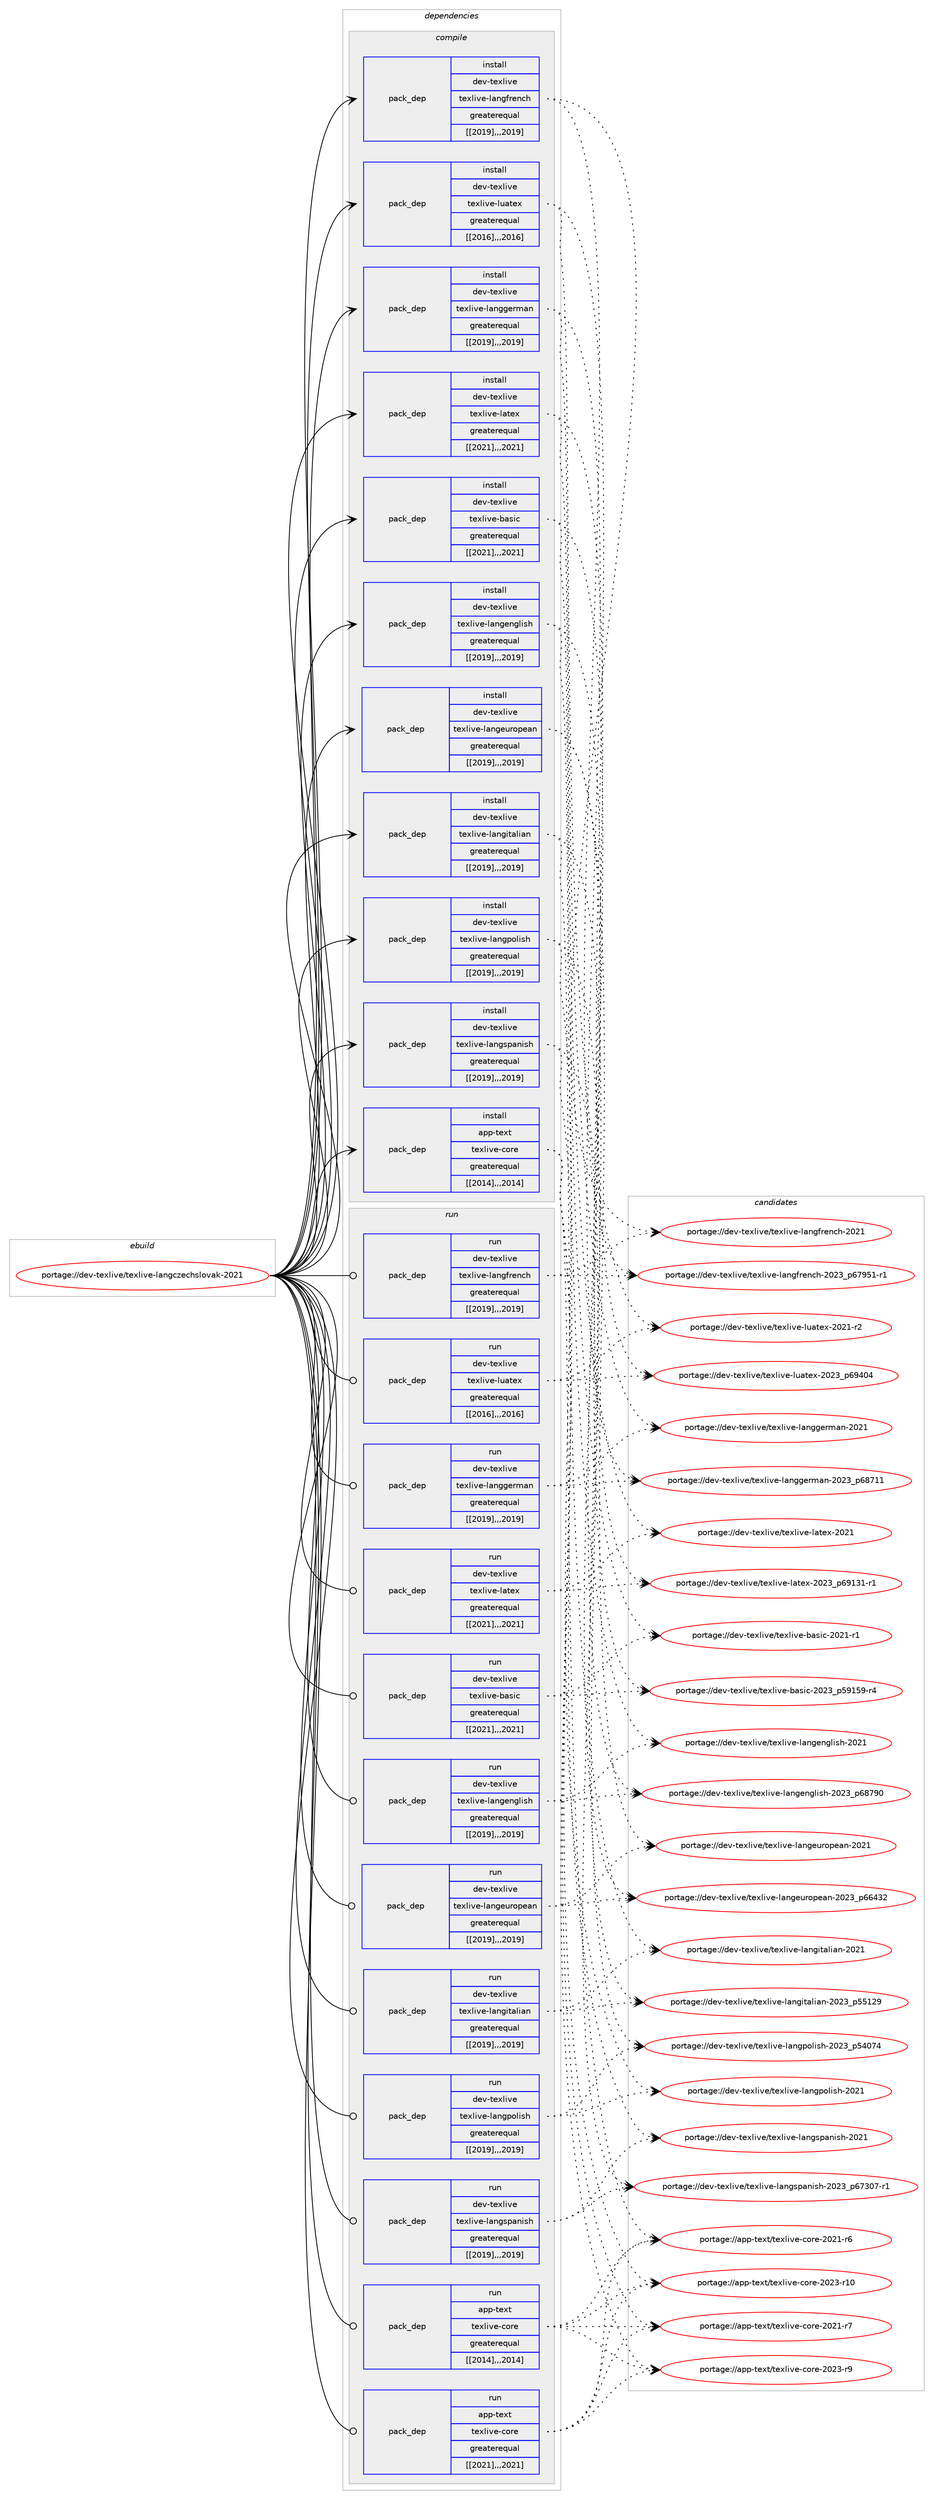 digraph prolog {

# *************
# Graph options
# *************

newrank=true;
concentrate=true;
compound=true;
graph [rankdir=LR,fontname=Helvetica,fontsize=10,ranksep=1.5];#, ranksep=2.5, nodesep=0.2];
edge  [arrowhead=vee];
node  [fontname=Helvetica,fontsize=10];

# **********
# The ebuild
# **********

subgraph cluster_leftcol {
color=gray;
label=<<i>ebuild</i>>;
id [label="portage://dev-texlive/texlive-langczechslovak-2021", color=red, width=4, href="../dev-texlive/texlive-langczechslovak-2021.svg"];
}

# ****************
# The dependencies
# ****************

subgraph cluster_midcol {
color=gray;
label=<<i>dependencies</i>>;
subgraph cluster_compile {
fillcolor="#eeeeee";
style=filled;
label=<<i>compile</i>>;
subgraph pack151362 {
dependency213638 [label=<<TABLE BORDER="0" CELLBORDER="1" CELLSPACING="0" CELLPADDING="4" WIDTH="220"><TR><TD ROWSPAN="6" CELLPADDING="30">pack_dep</TD></TR><TR><TD WIDTH="110">install</TD></TR><TR><TD>app-text</TD></TR><TR><TD>texlive-core</TD></TR><TR><TD>greaterequal</TD></TR><TR><TD>[[2014],,,2014]</TD></TR></TABLE>>, shape=none, color=blue];
}
id:e -> dependency213638:w [weight=20,style="solid",arrowhead="vee"];
subgraph pack151363 {
dependency213639 [label=<<TABLE BORDER="0" CELLBORDER="1" CELLSPACING="0" CELLPADDING="4" WIDTH="220"><TR><TD ROWSPAN="6" CELLPADDING="30">pack_dep</TD></TR><TR><TD WIDTH="110">install</TD></TR><TR><TD>dev-texlive</TD></TR><TR><TD>texlive-basic</TD></TR><TR><TD>greaterequal</TD></TR><TR><TD>[[2021],,,2021]</TD></TR></TABLE>>, shape=none, color=blue];
}
id:e -> dependency213639:w [weight=20,style="solid",arrowhead="vee"];
subgraph pack151364 {
dependency213640 [label=<<TABLE BORDER="0" CELLBORDER="1" CELLSPACING="0" CELLPADDING="4" WIDTH="220"><TR><TD ROWSPAN="6" CELLPADDING="30">pack_dep</TD></TR><TR><TD WIDTH="110">install</TD></TR><TR><TD>dev-texlive</TD></TR><TR><TD>texlive-langenglish</TD></TR><TR><TD>greaterequal</TD></TR><TR><TD>[[2019],,,2019]</TD></TR></TABLE>>, shape=none, color=blue];
}
id:e -> dependency213640:w [weight=20,style="solid",arrowhead="vee"];
subgraph pack151365 {
dependency213641 [label=<<TABLE BORDER="0" CELLBORDER="1" CELLSPACING="0" CELLPADDING="4" WIDTH="220"><TR><TD ROWSPAN="6" CELLPADDING="30">pack_dep</TD></TR><TR><TD WIDTH="110">install</TD></TR><TR><TD>dev-texlive</TD></TR><TR><TD>texlive-langeuropean</TD></TR><TR><TD>greaterequal</TD></TR><TR><TD>[[2019],,,2019]</TD></TR></TABLE>>, shape=none, color=blue];
}
id:e -> dependency213641:w [weight=20,style="solid",arrowhead="vee"];
subgraph pack151366 {
dependency213642 [label=<<TABLE BORDER="0" CELLBORDER="1" CELLSPACING="0" CELLPADDING="4" WIDTH="220"><TR><TD ROWSPAN="6" CELLPADDING="30">pack_dep</TD></TR><TR><TD WIDTH="110">install</TD></TR><TR><TD>dev-texlive</TD></TR><TR><TD>texlive-langfrench</TD></TR><TR><TD>greaterequal</TD></TR><TR><TD>[[2019],,,2019]</TD></TR></TABLE>>, shape=none, color=blue];
}
id:e -> dependency213642:w [weight=20,style="solid",arrowhead="vee"];
subgraph pack151367 {
dependency213643 [label=<<TABLE BORDER="0" CELLBORDER="1" CELLSPACING="0" CELLPADDING="4" WIDTH="220"><TR><TD ROWSPAN="6" CELLPADDING="30">pack_dep</TD></TR><TR><TD WIDTH="110">install</TD></TR><TR><TD>dev-texlive</TD></TR><TR><TD>texlive-langgerman</TD></TR><TR><TD>greaterequal</TD></TR><TR><TD>[[2019],,,2019]</TD></TR></TABLE>>, shape=none, color=blue];
}
id:e -> dependency213643:w [weight=20,style="solid",arrowhead="vee"];
subgraph pack151368 {
dependency213644 [label=<<TABLE BORDER="0" CELLBORDER="1" CELLSPACING="0" CELLPADDING="4" WIDTH="220"><TR><TD ROWSPAN="6" CELLPADDING="30">pack_dep</TD></TR><TR><TD WIDTH="110">install</TD></TR><TR><TD>dev-texlive</TD></TR><TR><TD>texlive-langitalian</TD></TR><TR><TD>greaterequal</TD></TR><TR><TD>[[2019],,,2019]</TD></TR></TABLE>>, shape=none, color=blue];
}
id:e -> dependency213644:w [weight=20,style="solid",arrowhead="vee"];
subgraph pack151369 {
dependency213645 [label=<<TABLE BORDER="0" CELLBORDER="1" CELLSPACING="0" CELLPADDING="4" WIDTH="220"><TR><TD ROWSPAN="6" CELLPADDING="30">pack_dep</TD></TR><TR><TD WIDTH="110">install</TD></TR><TR><TD>dev-texlive</TD></TR><TR><TD>texlive-langpolish</TD></TR><TR><TD>greaterequal</TD></TR><TR><TD>[[2019],,,2019]</TD></TR></TABLE>>, shape=none, color=blue];
}
id:e -> dependency213645:w [weight=20,style="solid",arrowhead="vee"];
subgraph pack151370 {
dependency213646 [label=<<TABLE BORDER="0" CELLBORDER="1" CELLSPACING="0" CELLPADDING="4" WIDTH="220"><TR><TD ROWSPAN="6" CELLPADDING="30">pack_dep</TD></TR><TR><TD WIDTH="110">install</TD></TR><TR><TD>dev-texlive</TD></TR><TR><TD>texlive-langspanish</TD></TR><TR><TD>greaterequal</TD></TR><TR><TD>[[2019],,,2019]</TD></TR></TABLE>>, shape=none, color=blue];
}
id:e -> dependency213646:w [weight=20,style="solid",arrowhead="vee"];
subgraph pack151371 {
dependency213647 [label=<<TABLE BORDER="0" CELLBORDER="1" CELLSPACING="0" CELLPADDING="4" WIDTH="220"><TR><TD ROWSPAN="6" CELLPADDING="30">pack_dep</TD></TR><TR><TD WIDTH="110">install</TD></TR><TR><TD>dev-texlive</TD></TR><TR><TD>texlive-latex</TD></TR><TR><TD>greaterequal</TD></TR><TR><TD>[[2021],,,2021]</TD></TR></TABLE>>, shape=none, color=blue];
}
id:e -> dependency213647:w [weight=20,style="solid",arrowhead="vee"];
subgraph pack151372 {
dependency213648 [label=<<TABLE BORDER="0" CELLBORDER="1" CELLSPACING="0" CELLPADDING="4" WIDTH="220"><TR><TD ROWSPAN="6" CELLPADDING="30">pack_dep</TD></TR><TR><TD WIDTH="110">install</TD></TR><TR><TD>dev-texlive</TD></TR><TR><TD>texlive-luatex</TD></TR><TR><TD>greaterequal</TD></TR><TR><TD>[[2016],,,2016]</TD></TR></TABLE>>, shape=none, color=blue];
}
id:e -> dependency213648:w [weight=20,style="solid",arrowhead="vee"];
}
subgraph cluster_compileandrun {
fillcolor="#eeeeee";
style=filled;
label=<<i>compile and run</i>>;
}
subgraph cluster_run {
fillcolor="#eeeeee";
style=filled;
label=<<i>run</i>>;
subgraph pack151373 {
dependency213649 [label=<<TABLE BORDER="0" CELLBORDER="1" CELLSPACING="0" CELLPADDING="4" WIDTH="220"><TR><TD ROWSPAN="6" CELLPADDING="30">pack_dep</TD></TR><TR><TD WIDTH="110">run</TD></TR><TR><TD>app-text</TD></TR><TR><TD>texlive-core</TD></TR><TR><TD>greaterequal</TD></TR><TR><TD>[[2014],,,2014]</TD></TR></TABLE>>, shape=none, color=blue];
}
id:e -> dependency213649:w [weight=20,style="solid",arrowhead="odot"];
subgraph pack151374 {
dependency213650 [label=<<TABLE BORDER="0" CELLBORDER="1" CELLSPACING="0" CELLPADDING="4" WIDTH="220"><TR><TD ROWSPAN="6" CELLPADDING="30">pack_dep</TD></TR><TR><TD WIDTH="110">run</TD></TR><TR><TD>app-text</TD></TR><TR><TD>texlive-core</TD></TR><TR><TD>greaterequal</TD></TR><TR><TD>[[2021],,,2021]</TD></TR></TABLE>>, shape=none, color=blue];
}
id:e -> dependency213650:w [weight=20,style="solid",arrowhead="odot"];
subgraph pack151375 {
dependency213651 [label=<<TABLE BORDER="0" CELLBORDER="1" CELLSPACING="0" CELLPADDING="4" WIDTH="220"><TR><TD ROWSPAN="6" CELLPADDING="30">pack_dep</TD></TR><TR><TD WIDTH="110">run</TD></TR><TR><TD>dev-texlive</TD></TR><TR><TD>texlive-basic</TD></TR><TR><TD>greaterequal</TD></TR><TR><TD>[[2021],,,2021]</TD></TR></TABLE>>, shape=none, color=blue];
}
id:e -> dependency213651:w [weight=20,style="solid",arrowhead="odot"];
subgraph pack151376 {
dependency213652 [label=<<TABLE BORDER="0" CELLBORDER="1" CELLSPACING="0" CELLPADDING="4" WIDTH="220"><TR><TD ROWSPAN="6" CELLPADDING="30">pack_dep</TD></TR><TR><TD WIDTH="110">run</TD></TR><TR><TD>dev-texlive</TD></TR><TR><TD>texlive-langenglish</TD></TR><TR><TD>greaterequal</TD></TR><TR><TD>[[2019],,,2019]</TD></TR></TABLE>>, shape=none, color=blue];
}
id:e -> dependency213652:w [weight=20,style="solid",arrowhead="odot"];
subgraph pack151377 {
dependency213653 [label=<<TABLE BORDER="0" CELLBORDER="1" CELLSPACING="0" CELLPADDING="4" WIDTH="220"><TR><TD ROWSPAN="6" CELLPADDING="30">pack_dep</TD></TR><TR><TD WIDTH="110">run</TD></TR><TR><TD>dev-texlive</TD></TR><TR><TD>texlive-langeuropean</TD></TR><TR><TD>greaterequal</TD></TR><TR><TD>[[2019],,,2019]</TD></TR></TABLE>>, shape=none, color=blue];
}
id:e -> dependency213653:w [weight=20,style="solid",arrowhead="odot"];
subgraph pack151378 {
dependency213654 [label=<<TABLE BORDER="0" CELLBORDER="1" CELLSPACING="0" CELLPADDING="4" WIDTH="220"><TR><TD ROWSPAN="6" CELLPADDING="30">pack_dep</TD></TR><TR><TD WIDTH="110">run</TD></TR><TR><TD>dev-texlive</TD></TR><TR><TD>texlive-langfrench</TD></TR><TR><TD>greaterequal</TD></TR><TR><TD>[[2019],,,2019]</TD></TR></TABLE>>, shape=none, color=blue];
}
id:e -> dependency213654:w [weight=20,style="solid",arrowhead="odot"];
subgraph pack151379 {
dependency213655 [label=<<TABLE BORDER="0" CELLBORDER="1" CELLSPACING="0" CELLPADDING="4" WIDTH="220"><TR><TD ROWSPAN="6" CELLPADDING="30">pack_dep</TD></TR><TR><TD WIDTH="110">run</TD></TR><TR><TD>dev-texlive</TD></TR><TR><TD>texlive-langgerman</TD></TR><TR><TD>greaterequal</TD></TR><TR><TD>[[2019],,,2019]</TD></TR></TABLE>>, shape=none, color=blue];
}
id:e -> dependency213655:w [weight=20,style="solid",arrowhead="odot"];
subgraph pack151380 {
dependency213656 [label=<<TABLE BORDER="0" CELLBORDER="1" CELLSPACING="0" CELLPADDING="4" WIDTH="220"><TR><TD ROWSPAN="6" CELLPADDING="30">pack_dep</TD></TR><TR><TD WIDTH="110">run</TD></TR><TR><TD>dev-texlive</TD></TR><TR><TD>texlive-langitalian</TD></TR><TR><TD>greaterequal</TD></TR><TR><TD>[[2019],,,2019]</TD></TR></TABLE>>, shape=none, color=blue];
}
id:e -> dependency213656:w [weight=20,style="solid",arrowhead="odot"];
subgraph pack151381 {
dependency213657 [label=<<TABLE BORDER="0" CELLBORDER="1" CELLSPACING="0" CELLPADDING="4" WIDTH="220"><TR><TD ROWSPAN="6" CELLPADDING="30">pack_dep</TD></TR><TR><TD WIDTH="110">run</TD></TR><TR><TD>dev-texlive</TD></TR><TR><TD>texlive-langpolish</TD></TR><TR><TD>greaterequal</TD></TR><TR><TD>[[2019],,,2019]</TD></TR></TABLE>>, shape=none, color=blue];
}
id:e -> dependency213657:w [weight=20,style="solid",arrowhead="odot"];
subgraph pack151382 {
dependency213658 [label=<<TABLE BORDER="0" CELLBORDER="1" CELLSPACING="0" CELLPADDING="4" WIDTH="220"><TR><TD ROWSPAN="6" CELLPADDING="30">pack_dep</TD></TR><TR><TD WIDTH="110">run</TD></TR><TR><TD>dev-texlive</TD></TR><TR><TD>texlive-langspanish</TD></TR><TR><TD>greaterequal</TD></TR><TR><TD>[[2019],,,2019]</TD></TR></TABLE>>, shape=none, color=blue];
}
id:e -> dependency213658:w [weight=20,style="solid",arrowhead="odot"];
subgraph pack151383 {
dependency213659 [label=<<TABLE BORDER="0" CELLBORDER="1" CELLSPACING="0" CELLPADDING="4" WIDTH="220"><TR><TD ROWSPAN="6" CELLPADDING="30">pack_dep</TD></TR><TR><TD WIDTH="110">run</TD></TR><TR><TD>dev-texlive</TD></TR><TR><TD>texlive-latex</TD></TR><TR><TD>greaterequal</TD></TR><TR><TD>[[2021],,,2021]</TD></TR></TABLE>>, shape=none, color=blue];
}
id:e -> dependency213659:w [weight=20,style="solid",arrowhead="odot"];
subgraph pack151384 {
dependency213660 [label=<<TABLE BORDER="0" CELLBORDER="1" CELLSPACING="0" CELLPADDING="4" WIDTH="220"><TR><TD ROWSPAN="6" CELLPADDING="30">pack_dep</TD></TR><TR><TD WIDTH="110">run</TD></TR><TR><TD>dev-texlive</TD></TR><TR><TD>texlive-luatex</TD></TR><TR><TD>greaterequal</TD></TR><TR><TD>[[2016],,,2016]</TD></TR></TABLE>>, shape=none, color=blue];
}
id:e -> dependency213660:w [weight=20,style="solid",arrowhead="odot"];
}
}

# **************
# The candidates
# **************

subgraph cluster_choices {
rank=same;
color=gray;
label=<<i>candidates</i>>;

subgraph choice151362 {
color=black;
nodesep=1;
choice971121124511610112011647116101120108105118101459911111410145504850514511457 [label="portage://app-text/texlive-core-2023-r9", color=red, width=4,href="../app-text/texlive-core-2023-r9.svg"];
choice97112112451161011201164711610112010810511810145991111141014550485051451144948 [label="portage://app-text/texlive-core-2023-r10", color=red, width=4,href="../app-text/texlive-core-2023-r10.svg"];
choice971121124511610112011647116101120108105118101459911111410145504850494511455 [label="portage://app-text/texlive-core-2021-r7", color=red, width=4,href="../app-text/texlive-core-2021-r7.svg"];
choice971121124511610112011647116101120108105118101459911111410145504850494511454 [label="portage://app-text/texlive-core-2021-r6", color=red, width=4,href="../app-text/texlive-core-2021-r6.svg"];
dependency213638:e -> choice971121124511610112011647116101120108105118101459911111410145504850514511457:w [style=dotted,weight="100"];
dependency213638:e -> choice97112112451161011201164711610112010810511810145991111141014550485051451144948:w [style=dotted,weight="100"];
dependency213638:e -> choice971121124511610112011647116101120108105118101459911111410145504850494511455:w [style=dotted,weight="100"];
dependency213638:e -> choice971121124511610112011647116101120108105118101459911111410145504850494511454:w [style=dotted,weight="100"];
}
subgraph choice151363 {
color=black;
nodesep=1;
choice10010111845116101120108105118101471161011201081051181014598971151059945504850519511253574953574511452 [label="portage://dev-texlive/texlive-basic-2023_p59159-r4", color=red, width=4,href="../dev-texlive/texlive-basic-2023_p59159-r4.svg"];
choice10010111845116101120108105118101471161011201081051181014598971151059945504850494511449 [label="portage://dev-texlive/texlive-basic-2021-r1", color=red, width=4,href="../dev-texlive/texlive-basic-2021-r1.svg"];
dependency213639:e -> choice10010111845116101120108105118101471161011201081051181014598971151059945504850519511253574953574511452:w [style=dotted,weight="100"];
dependency213639:e -> choice10010111845116101120108105118101471161011201081051181014598971151059945504850494511449:w [style=dotted,weight="100"];
}
subgraph choice151364 {
color=black;
nodesep=1;
choice100101118451161011201081051181014711610112010810511810145108971101031011101031081051151044550485051951125456555748 [label="portage://dev-texlive/texlive-langenglish-2023_p68790", color=red, width=4,href="../dev-texlive/texlive-langenglish-2023_p68790.svg"];
choice100101118451161011201081051181014711610112010810511810145108971101031011101031081051151044550485049 [label="portage://dev-texlive/texlive-langenglish-2021", color=red, width=4,href="../dev-texlive/texlive-langenglish-2021.svg"];
dependency213640:e -> choice100101118451161011201081051181014711610112010810511810145108971101031011101031081051151044550485051951125456555748:w [style=dotted,weight="100"];
dependency213640:e -> choice100101118451161011201081051181014711610112010810511810145108971101031011101031081051151044550485049:w [style=dotted,weight="100"];
}
subgraph choice151365 {
color=black;
nodesep=1;
choice10010111845116101120108105118101471161011201081051181014510897110103101117114111112101971104550485051951125454525150 [label="portage://dev-texlive/texlive-langeuropean-2023_p66432", color=red, width=4,href="../dev-texlive/texlive-langeuropean-2023_p66432.svg"];
choice10010111845116101120108105118101471161011201081051181014510897110103101117114111112101971104550485049 [label="portage://dev-texlive/texlive-langeuropean-2021", color=red, width=4,href="../dev-texlive/texlive-langeuropean-2021.svg"];
dependency213641:e -> choice10010111845116101120108105118101471161011201081051181014510897110103101117114111112101971104550485051951125454525150:w [style=dotted,weight="100"];
dependency213641:e -> choice10010111845116101120108105118101471161011201081051181014510897110103101117114111112101971104550485049:w [style=dotted,weight="100"];
}
subgraph choice151366 {
color=black;
nodesep=1;
choice100101118451161011201081051181014711610112010810511810145108971101031021141011109910445504850519511254555753494511449 [label="portage://dev-texlive/texlive-langfrench-2023_p67951-r1", color=red, width=4,href="../dev-texlive/texlive-langfrench-2023_p67951-r1.svg"];
choice10010111845116101120108105118101471161011201081051181014510897110103102114101110991044550485049 [label="portage://dev-texlive/texlive-langfrench-2021", color=red, width=4,href="../dev-texlive/texlive-langfrench-2021.svg"];
dependency213642:e -> choice100101118451161011201081051181014711610112010810511810145108971101031021141011109910445504850519511254555753494511449:w [style=dotted,weight="100"];
dependency213642:e -> choice10010111845116101120108105118101471161011201081051181014510897110103102114101110991044550485049:w [style=dotted,weight="100"];
}
subgraph choice151367 {
color=black;
nodesep=1;
choice10010111845116101120108105118101471161011201081051181014510897110103103101114109971104550485051951125456554949 [label="portage://dev-texlive/texlive-langgerman-2023_p68711", color=red, width=4,href="../dev-texlive/texlive-langgerman-2023_p68711.svg"];
choice10010111845116101120108105118101471161011201081051181014510897110103103101114109971104550485049 [label="portage://dev-texlive/texlive-langgerman-2021", color=red, width=4,href="../dev-texlive/texlive-langgerman-2021.svg"];
dependency213643:e -> choice10010111845116101120108105118101471161011201081051181014510897110103103101114109971104550485051951125456554949:w [style=dotted,weight="100"];
dependency213643:e -> choice10010111845116101120108105118101471161011201081051181014510897110103103101114109971104550485049:w [style=dotted,weight="100"];
}
subgraph choice151368 {
color=black;
nodesep=1;
choice1001011184511610112010810511810147116101120108105118101451089711010310511697108105971104550485051951125353495057 [label="portage://dev-texlive/texlive-langitalian-2023_p55129", color=red, width=4,href="../dev-texlive/texlive-langitalian-2023_p55129.svg"];
choice1001011184511610112010810511810147116101120108105118101451089711010310511697108105971104550485049 [label="portage://dev-texlive/texlive-langitalian-2021", color=red, width=4,href="../dev-texlive/texlive-langitalian-2021.svg"];
dependency213644:e -> choice1001011184511610112010810511810147116101120108105118101451089711010310511697108105971104550485051951125353495057:w [style=dotted,weight="100"];
dependency213644:e -> choice1001011184511610112010810511810147116101120108105118101451089711010310511697108105971104550485049:w [style=dotted,weight="100"];
}
subgraph choice151369 {
color=black;
nodesep=1;
choice100101118451161011201081051181014711610112010810511810145108971101031121111081051151044550485051951125352485552 [label="portage://dev-texlive/texlive-langpolish-2023_p54074", color=red, width=4,href="../dev-texlive/texlive-langpolish-2023_p54074.svg"];
choice100101118451161011201081051181014711610112010810511810145108971101031121111081051151044550485049 [label="portage://dev-texlive/texlive-langpolish-2021", color=red, width=4,href="../dev-texlive/texlive-langpolish-2021.svg"];
dependency213645:e -> choice100101118451161011201081051181014711610112010810511810145108971101031121111081051151044550485051951125352485552:w [style=dotted,weight="100"];
dependency213645:e -> choice100101118451161011201081051181014711610112010810511810145108971101031121111081051151044550485049:w [style=dotted,weight="100"];
}
subgraph choice151370 {
color=black;
nodesep=1;
choice100101118451161011201081051181014711610112010810511810145108971101031151129711010511510445504850519511254555148554511449 [label="portage://dev-texlive/texlive-langspanish-2023_p67307-r1", color=red, width=4,href="../dev-texlive/texlive-langspanish-2023_p67307-r1.svg"];
choice10010111845116101120108105118101471161011201081051181014510897110103115112971101051151044550485049 [label="portage://dev-texlive/texlive-langspanish-2021", color=red, width=4,href="../dev-texlive/texlive-langspanish-2021.svg"];
dependency213646:e -> choice100101118451161011201081051181014711610112010810511810145108971101031151129711010511510445504850519511254555148554511449:w [style=dotted,weight="100"];
dependency213646:e -> choice10010111845116101120108105118101471161011201081051181014510897110103115112971101051151044550485049:w [style=dotted,weight="100"];
}
subgraph choice151371 {
color=black;
nodesep=1;
choice1001011184511610112010810511810147116101120108105118101451089711610112045504850519511254574951494511449 [label="portage://dev-texlive/texlive-latex-2023_p69131-r1", color=red, width=4,href="../dev-texlive/texlive-latex-2023_p69131-r1.svg"];
choice100101118451161011201081051181014711610112010810511810145108971161011204550485049 [label="portage://dev-texlive/texlive-latex-2021", color=red, width=4,href="../dev-texlive/texlive-latex-2021.svg"];
dependency213647:e -> choice1001011184511610112010810511810147116101120108105118101451089711610112045504850519511254574951494511449:w [style=dotted,weight="100"];
dependency213647:e -> choice100101118451161011201081051181014711610112010810511810145108971161011204550485049:w [style=dotted,weight="100"];
}
subgraph choice151372 {
color=black;
nodesep=1;
choice100101118451161011201081051181014711610112010810511810145108117971161011204550485051951125457524852 [label="portage://dev-texlive/texlive-luatex-2023_p69404", color=red, width=4,href="../dev-texlive/texlive-luatex-2023_p69404.svg"];
choice1001011184511610112010810511810147116101120108105118101451081179711610112045504850494511450 [label="portage://dev-texlive/texlive-luatex-2021-r2", color=red, width=4,href="../dev-texlive/texlive-luatex-2021-r2.svg"];
dependency213648:e -> choice100101118451161011201081051181014711610112010810511810145108117971161011204550485051951125457524852:w [style=dotted,weight="100"];
dependency213648:e -> choice1001011184511610112010810511810147116101120108105118101451081179711610112045504850494511450:w [style=dotted,weight="100"];
}
subgraph choice151373 {
color=black;
nodesep=1;
choice971121124511610112011647116101120108105118101459911111410145504850514511457 [label="portage://app-text/texlive-core-2023-r9", color=red, width=4,href="../app-text/texlive-core-2023-r9.svg"];
choice97112112451161011201164711610112010810511810145991111141014550485051451144948 [label="portage://app-text/texlive-core-2023-r10", color=red, width=4,href="../app-text/texlive-core-2023-r10.svg"];
choice971121124511610112011647116101120108105118101459911111410145504850494511455 [label="portage://app-text/texlive-core-2021-r7", color=red, width=4,href="../app-text/texlive-core-2021-r7.svg"];
choice971121124511610112011647116101120108105118101459911111410145504850494511454 [label="portage://app-text/texlive-core-2021-r6", color=red, width=4,href="../app-text/texlive-core-2021-r6.svg"];
dependency213649:e -> choice971121124511610112011647116101120108105118101459911111410145504850514511457:w [style=dotted,weight="100"];
dependency213649:e -> choice97112112451161011201164711610112010810511810145991111141014550485051451144948:w [style=dotted,weight="100"];
dependency213649:e -> choice971121124511610112011647116101120108105118101459911111410145504850494511455:w [style=dotted,weight="100"];
dependency213649:e -> choice971121124511610112011647116101120108105118101459911111410145504850494511454:w [style=dotted,weight="100"];
}
subgraph choice151374 {
color=black;
nodesep=1;
choice971121124511610112011647116101120108105118101459911111410145504850514511457 [label="portage://app-text/texlive-core-2023-r9", color=red, width=4,href="../app-text/texlive-core-2023-r9.svg"];
choice97112112451161011201164711610112010810511810145991111141014550485051451144948 [label="portage://app-text/texlive-core-2023-r10", color=red, width=4,href="../app-text/texlive-core-2023-r10.svg"];
choice971121124511610112011647116101120108105118101459911111410145504850494511455 [label="portage://app-text/texlive-core-2021-r7", color=red, width=4,href="../app-text/texlive-core-2021-r7.svg"];
choice971121124511610112011647116101120108105118101459911111410145504850494511454 [label="portage://app-text/texlive-core-2021-r6", color=red, width=4,href="../app-text/texlive-core-2021-r6.svg"];
dependency213650:e -> choice971121124511610112011647116101120108105118101459911111410145504850514511457:w [style=dotted,weight="100"];
dependency213650:e -> choice97112112451161011201164711610112010810511810145991111141014550485051451144948:w [style=dotted,weight="100"];
dependency213650:e -> choice971121124511610112011647116101120108105118101459911111410145504850494511455:w [style=dotted,weight="100"];
dependency213650:e -> choice971121124511610112011647116101120108105118101459911111410145504850494511454:w [style=dotted,weight="100"];
}
subgraph choice151375 {
color=black;
nodesep=1;
choice10010111845116101120108105118101471161011201081051181014598971151059945504850519511253574953574511452 [label="portage://dev-texlive/texlive-basic-2023_p59159-r4", color=red, width=4,href="../dev-texlive/texlive-basic-2023_p59159-r4.svg"];
choice10010111845116101120108105118101471161011201081051181014598971151059945504850494511449 [label="portage://dev-texlive/texlive-basic-2021-r1", color=red, width=4,href="../dev-texlive/texlive-basic-2021-r1.svg"];
dependency213651:e -> choice10010111845116101120108105118101471161011201081051181014598971151059945504850519511253574953574511452:w [style=dotted,weight="100"];
dependency213651:e -> choice10010111845116101120108105118101471161011201081051181014598971151059945504850494511449:w [style=dotted,weight="100"];
}
subgraph choice151376 {
color=black;
nodesep=1;
choice100101118451161011201081051181014711610112010810511810145108971101031011101031081051151044550485051951125456555748 [label="portage://dev-texlive/texlive-langenglish-2023_p68790", color=red, width=4,href="../dev-texlive/texlive-langenglish-2023_p68790.svg"];
choice100101118451161011201081051181014711610112010810511810145108971101031011101031081051151044550485049 [label="portage://dev-texlive/texlive-langenglish-2021", color=red, width=4,href="../dev-texlive/texlive-langenglish-2021.svg"];
dependency213652:e -> choice100101118451161011201081051181014711610112010810511810145108971101031011101031081051151044550485051951125456555748:w [style=dotted,weight="100"];
dependency213652:e -> choice100101118451161011201081051181014711610112010810511810145108971101031011101031081051151044550485049:w [style=dotted,weight="100"];
}
subgraph choice151377 {
color=black;
nodesep=1;
choice10010111845116101120108105118101471161011201081051181014510897110103101117114111112101971104550485051951125454525150 [label="portage://dev-texlive/texlive-langeuropean-2023_p66432", color=red, width=4,href="../dev-texlive/texlive-langeuropean-2023_p66432.svg"];
choice10010111845116101120108105118101471161011201081051181014510897110103101117114111112101971104550485049 [label="portage://dev-texlive/texlive-langeuropean-2021", color=red, width=4,href="../dev-texlive/texlive-langeuropean-2021.svg"];
dependency213653:e -> choice10010111845116101120108105118101471161011201081051181014510897110103101117114111112101971104550485051951125454525150:w [style=dotted,weight="100"];
dependency213653:e -> choice10010111845116101120108105118101471161011201081051181014510897110103101117114111112101971104550485049:w [style=dotted,weight="100"];
}
subgraph choice151378 {
color=black;
nodesep=1;
choice100101118451161011201081051181014711610112010810511810145108971101031021141011109910445504850519511254555753494511449 [label="portage://dev-texlive/texlive-langfrench-2023_p67951-r1", color=red, width=4,href="../dev-texlive/texlive-langfrench-2023_p67951-r1.svg"];
choice10010111845116101120108105118101471161011201081051181014510897110103102114101110991044550485049 [label="portage://dev-texlive/texlive-langfrench-2021", color=red, width=4,href="../dev-texlive/texlive-langfrench-2021.svg"];
dependency213654:e -> choice100101118451161011201081051181014711610112010810511810145108971101031021141011109910445504850519511254555753494511449:w [style=dotted,weight="100"];
dependency213654:e -> choice10010111845116101120108105118101471161011201081051181014510897110103102114101110991044550485049:w [style=dotted,weight="100"];
}
subgraph choice151379 {
color=black;
nodesep=1;
choice10010111845116101120108105118101471161011201081051181014510897110103103101114109971104550485051951125456554949 [label="portage://dev-texlive/texlive-langgerman-2023_p68711", color=red, width=4,href="../dev-texlive/texlive-langgerman-2023_p68711.svg"];
choice10010111845116101120108105118101471161011201081051181014510897110103103101114109971104550485049 [label="portage://dev-texlive/texlive-langgerman-2021", color=red, width=4,href="../dev-texlive/texlive-langgerman-2021.svg"];
dependency213655:e -> choice10010111845116101120108105118101471161011201081051181014510897110103103101114109971104550485051951125456554949:w [style=dotted,weight="100"];
dependency213655:e -> choice10010111845116101120108105118101471161011201081051181014510897110103103101114109971104550485049:w [style=dotted,weight="100"];
}
subgraph choice151380 {
color=black;
nodesep=1;
choice1001011184511610112010810511810147116101120108105118101451089711010310511697108105971104550485051951125353495057 [label="portage://dev-texlive/texlive-langitalian-2023_p55129", color=red, width=4,href="../dev-texlive/texlive-langitalian-2023_p55129.svg"];
choice1001011184511610112010810511810147116101120108105118101451089711010310511697108105971104550485049 [label="portage://dev-texlive/texlive-langitalian-2021", color=red, width=4,href="../dev-texlive/texlive-langitalian-2021.svg"];
dependency213656:e -> choice1001011184511610112010810511810147116101120108105118101451089711010310511697108105971104550485051951125353495057:w [style=dotted,weight="100"];
dependency213656:e -> choice1001011184511610112010810511810147116101120108105118101451089711010310511697108105971104550485049:w [style=dotted,weight="100"];
}
subgraph choice151381 {
color=black;
nodesep=1;
choice100101118451161011201081051181014711610112010810511810145108971101031121111081051151044550485051951125352485552 [label="portage://dev-texlive/texlive-langpolish-2023_p54074", color=red, width=4,href="../dev-texlive/texlive-langpolish-2023_p54074.svg"];
choice100101118451161011201081051181014711610112010810511810145108971101031121111081051151044550485049 [label="portage://dev-texlive/texlive-langpolish-2021", color=red, width=4,href="../dev-texlive/texlive-langpolish-2021.svg"];
dependency213657:e -> choice100101118451161011201081051181014711610112010810511810145108971101031121111081051151044550485051951125352485552:w [style=dotted,weight="100"];
dependency213657:e -> choice100101118451161011201081051181014711610112010810511810145108971101031121111081051151044550485049:w [style=dotted,weight="100"];
}
subgraph choice151382 {
color=black;
nodesep=1;
choice100101118451161011201081051181014711610112010810511810145108971101031151129711010511510445504850519511254555148554511449 [label="portage://dev-texlive/texlive-langspanish-2023_p67307-r1", color=red, width=4,href="../dev-texlive/texlive-langspanish-2023_p67307-r1.svg"];
choice10010111845116101120108105118101471161011201081051181014510897110103115112971101051151044550485049 [label="portage://dev-texlive/texlive-langspanish-2021", color=red, width=4,href="../dev-texlive/texlive-langspanish-2021.svg"];
dependency213658:e -> choice100101118451161011201081051181014711610112010810511810145108971101031151129711010511510445504850519511254555148554511449:w [style=dotted,weight="100"];
dependency213658:e -> choice10010111845116101120108105118101471161011201081051181014510897110103115112971101051151044550485049:w [style=dotted,weight="100"];
}
subgraph choice151383 {
color=black;
nodesep=1;
choice1001011184511610112010810511810147116101120108105118101451089711610112045504850519511254574951494511449 [label="portage://dev-texlive/texlive-latex-2023_p69131-r1", color=red, width=4,href="../dev-texlive/texlive-latex-2023_p69131-r1.svg"];
choice100101118451161011201081051181014711610112010810511810145108971161011204550485049 [label="portage://dev-texlive/texlive-latex-2021", color=red, width=4,href="../dev-texlive/texlive-latex-2021.svg"];
dependency213659:e -> choice1001011184511610112010810511810147116101120108105118101451089711610112045504850519511254574951494511449:w [style=dotted,weight="100"];
dependency213659:e -> choice100101118451161011201081051181014711610112010810511810145108971161011204550485049:w [style=dotted,weight="100"];
}
subgraph choice151384 {
color=black;
nodesep=1;
choice100101118451161011201081051181014711610112010810511810145108117971161011204550485051951125457524852 [label="portage://dev-texlive/texlive-luatex-2023_p69404", color=red, width=4,href="../dev-texlive/texlive-luatex-2023_p69404.svg"];
choice1001011184511610112010810511810147116101120108105118101451081179711610112045504850494511450 [label="portage://dev-texlive/texlive-luatex-2021-r2", color=red, width=4,href="../dev-texlive/texlive-luatex-2021-r2.svg"];
dependency213660:e -> choice100101118451161011201081051181014711610112010810511810145108117971161011204550485051951125457524852:w [style=dotted,weight="100"];
dependency213660:e -> choice1001011184511610112010810511810147116101120108105118101451081179711610112045504850494511450:w [style=dotted,weight="100"];
}
}

}

